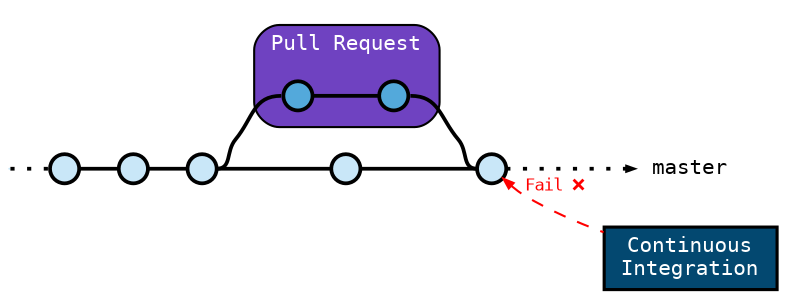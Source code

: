  strict digraph g {
    rankdir="LR";
    nodesep=0.25;
    ranksep=0.25;
    forcelabels=false;
    newrank=false;
    fontname="Inconsolata Regular";
    fontsize="10pt";

    // general
    node [style=filled, color="black", fontcolor="black", fontsize="10pt", fontname="Inconsolata Regular"];
    edge [color="black", arrowhead=none, penwidth=1.8, fontname="Inconsolata Regular"];

    // graph
    node [width=0.2, height=0.2, fixedsize=true, label="", shape=circle, penwidth=1.8, fillcolor="#FF0000"]


    subgraph master {
        node [group="master", fillcolor="#C9E7F8"];
        ms;
        m0;
        m1;
        m2;
        me;
        mmerge;

        ms:e -> m0:w [style=dotted, arrowhead=none];
        m0:e -> m1:w;
        m1:e -> m2:w;
        m2:e -> m2bis:w;
        m2bis:e -> mmerge;
        mmerge:e -> me:w [style=dotted, arrowhead=normal, arrowsize=0.25];
    }

    subgraph {
        rank=min;
        ms [width=0, height=0, penwidth=0];
    }

    subgraph {
        rank=sink;
        me [label="master", shape=none, fixedsize=false, fillcolor=none, fontcolor=black];
    }

    subgraph pr {
        subgraph cluster_pr {
            subgraph {
                rank=same;
                pr11 [group="pr", fillcolor="#53A9DB"];
            }
            label="Pull Request";
            style="rounded,filled";
            fillcolor="#6F42C1";
            fontcolor="white";
            pr12 [group="pr", fillcolor="#53A9DB"];
            pr11 -> pr12;
        }
    }

    m2:e -> pr11:w;
    pr12:e -> mmerge:w;

    subgraph ci {
        // CI connections
        ci [label="Continuous\nIntegration", fixedsize=false, shape="box", style="filled", fillcolor="#034870", fontcolor=white, penwidth=1.5]
        edge [arrowhead=none, style=dashed, arrowsize=0.5, arrowtail=normal, color="#19d642", dir=both, penwidth=1, fontcolor="#19d642", fontsize="8pt"];
        mmerge -> ci [label="Fail ❌", color="red", fontcolor="red"];
    }
}
